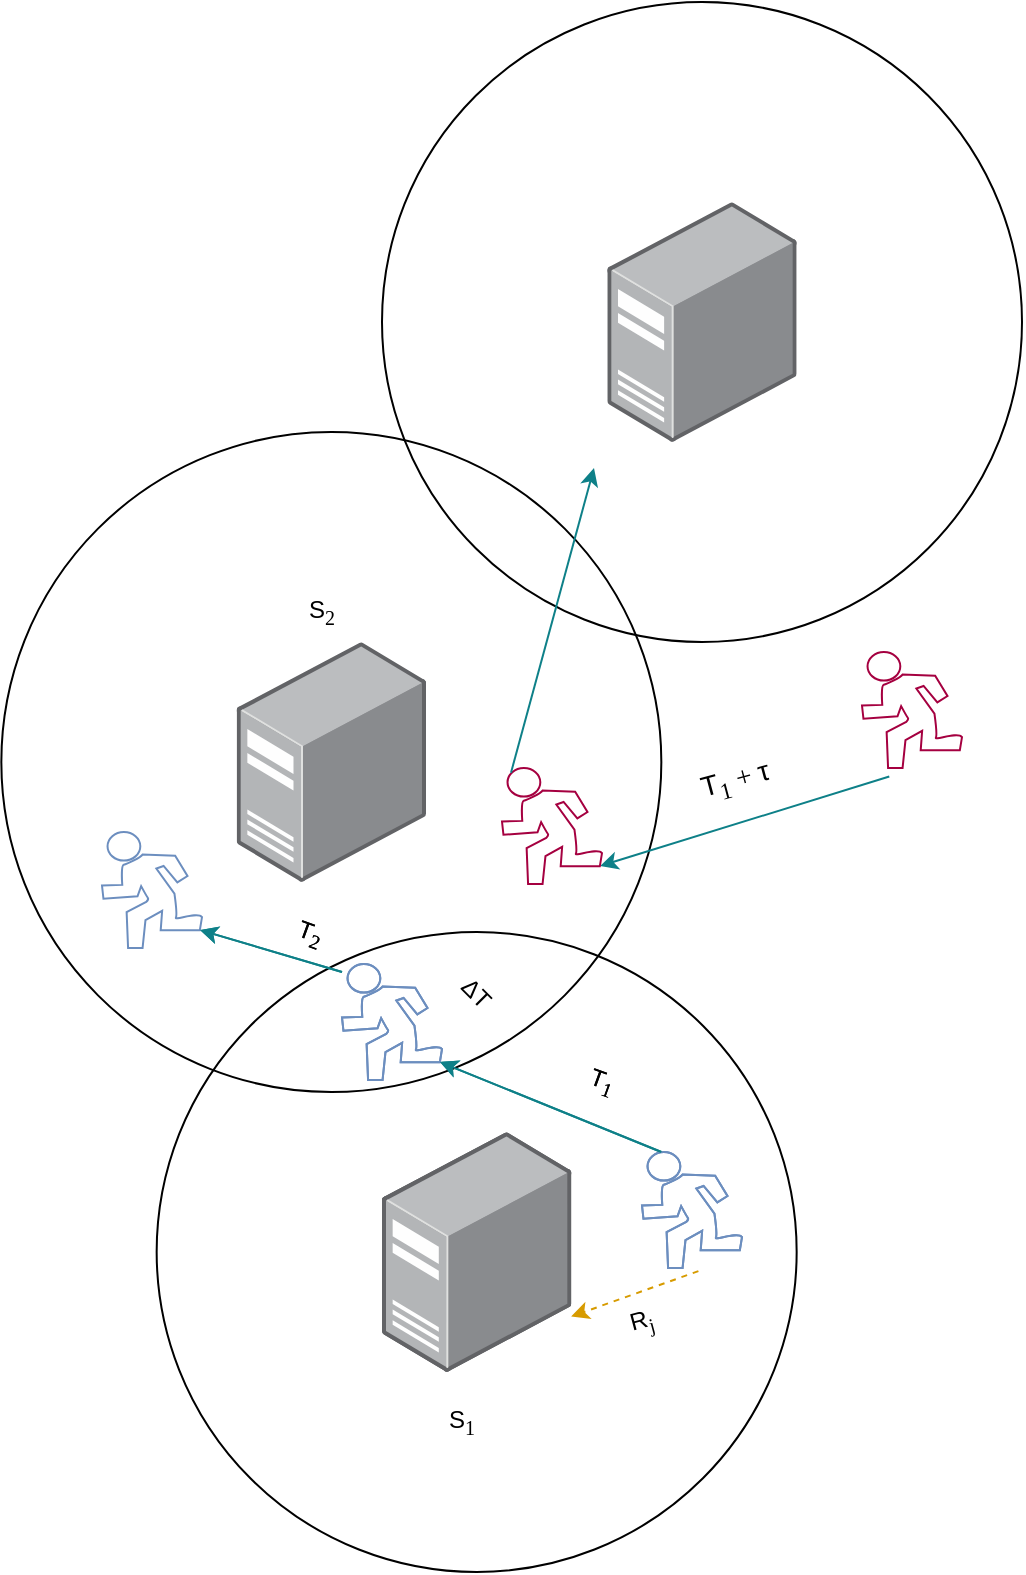 <mxfile version="22.1.18" type="github">
  <diagram name="第 1 页" id="d815GDigZKZ7ehwcy_Za">
    <mxGraphModel dx="2598" dy="1032" grid="1" gridSize="10" guides="1" tooltips="1" connect="1" arrows="1" fold="1" page="1" pageScale="1" pageWidth="827" pageHeight="1169" math="0" shadow="0">
      <root>
        <mxCell id="0" />
        <mxCell id="1" parent="0" />
        <mxCell id="6wVwCwu3p3uMfUPP1ryT-4" value="" style="ellipse;whiteSpace=wrap;html=1;aspect=fixed;fillColor=none;" vertex="1" parent="1">
          <mxGeometry x="420.0" y="75" width="320" height="320" as="geometry" />
        </mxCell>
        <mxCell id="YwcLLOQXwwerkOwGrPnR-1" value="" style="image;points=[];aspect=fixed;html=1;align=center;shadow=0;dashed=0;image=img/lib/allied_telesis/computer_and_terminals/Server_Desktop.svg;" parent="1" vertex="1">
          <mxGeometry x="420" y="640" width="94.67" height="120" as="geometry" />
        </mxCell>
        <mxCell id="YwcLLOQXwwerkOwGrPnR-2" value="" style="ellipse;whiteSpace=wrap;html=1;aspect=fixed;fillColor=none;" parent="1" vertex="1">
          <mxGeometry x="307.33" y="540" width="320" height="320" as="geometry" />
        </mxCell>
        <mxCell id="YwcLLOQXwwerkOwGrPnR-3" value="" style="shape=mxgraph.signs.sports.running;html=1;pointerEvents=1;fillColor=none;strokeColor=#6c8ebf;verticalLabelPosition=bottom;verticalAlign=top;align=center;" parent="1" vertex="1">
          <mxGeometry x="550" y="650" width="50" height="58" as="geometry" />
        </mxCell>
        <mxCell id="YwcLLOQXwwerkOwGrPnR-4" value="" style="shape=mxgraph.signs.sports.running;html=1;pointerEvents=1;fillColor=none;strokeColor=#6c8ebf;verticalLabelPosition=bottom;verticalAlign=top;align=center;" parent="1" vertex="1">
          <mxGeometry x="400" y="556" width="50" height="58" as="geometry" />
        </mxCell>
        <mxCell id="YwcLLOQXwwerkOwGrPnR-5" value="" style="endArrow=classic;html=1;rounded=0;entryX=0.98;entryY=0.845;entryDx=0;entryDy=0;entryPerimeter=0;fillColor=#b0e3e6;strokeColor=#0e8088;" parent="1" target="YwcLLOQXwwerkOwGrPnR-4" edge="1">
          <mxGeometry width="50" height="50" relative="1" as="geometry">
            <mxPoint x="559.67" y="650" as="sourcePoint" />
            <mxPoint x="609.67" y="600" as="targetPoint" />
          </mxGeometry>
        </mxCell>
        <mxCell id="YwcLLOQXwwerkOwGrPnR-6" value="" style="endArrow=classic;html=1;rounded=0;entryX=0.98;entryY=0.845;entryDx=0;entryDy=0;entryPerimeter=0;fillColor=#b0e3e6;strokeColor=#0e8088;" parent="1" edge="1">
          <mxGeometry width="50" height="50" relative="1" as="geometry">
            <mxPoint x="400" y="560" as="sourcePoint" />
            <mxPoint x="329" y="539" as="targetPoint" />
          </mxGeometry>
        </mxCell>
        <mxCell id="YwcLLOQXwwerkOwGrPnR-7" value="T&lt;font face=&quot;Times New Roman&quot;&gt;&lt;sub&gt;1&lt;/sub&gt;&lt;/font&gt;" style="text;strokeColor=none;align=center;fillColor=none;html=1;verticalAlign=middle;whiteSpace=wrap;rounded=0;rotation=20;" parent="1" vertex="1">
          <mxGeometry x="500.0" y="600" width="60" height="30" as="geometry" />
        </mxCell>
        <mxCell id="YwcLLOQXwwerkOwGrPnR-8" value="T&lt;font face=&quot;Times New Roman&quot;&gt;&lt;sub&gt;2&lt;/sub&gt;&lt;/font&gt;" style="text;strokeColor=none;align=center;fillColor=none;html=1;verticalAlign=middle;whiteSpace=wrap;rounded=0;rotation=20;" parent="1" vertex="1">
          <mxGeometry x="354.0" y="526" width="60" height="30" as="geometry" />
        </mxCell>
        <mxCell id="YwcLLOQXwwerkOwGrPnR-9" value="" style="ellipse;whiteSpace=wrap;html=1;aspect=fixed;fillColor=none;" parent="1" vertex="1">
          <mxGeometry x="229.67" y="290" width="330" height="330" as="geometry" />
        </mxCell>
        <mxCell id="YwcLLOQXwwerkOwGrPnR-10" value="" style="image;points=[];aspect=fixed;html=1;align=center;shadow=0;dashed=0;image=img/lib/allied_telesis/computer_and_terminals/Server_Desktop.svg;" parent="1" vertex="1">
          <mxGeometry x="347.34" y="395" width="94.67" height="120" as="geometry" />
        </mxCell>
        <mxCell id="YwcLLOQXwwerkOwGrPnR-12" value="" style="image;points=[];aspect=fixed;html=1;align=center;shadow=0;dashed=0;image=img/lib/allied_telesis/computer_and_terminals/Server_Desktop.svg;" parent="1" vertex="1">
          <mxGeometry x="420" y="640" width="94.67" height="120" as="geometry" />
        </mxCell>
        <mxCell id="YwcLLOQXwwerkOwGrPnR-13" value="" style="shape=mxgraph.signs.sports.running;html=1;pointerEvents=1;fillColor=none;strokeColor=#6c8ebf;verticalLabelPosition=bottom;verticalAlign=top;align=center;" parent="1" vertex="1">
          <mxGeometry x="550" y="650" width="50" height="58" as="geometry" />
        </mxCell>
        <mxCell id="YwcLLOQXwwerkOwGrPnR-14" value="" style="shape=mxgraph.signs.sports.running;html=1;pointerEvents=1;fillColor=none;strokeColor=#6c8ebf;verticalLabelPosition=bottom;verticalAlign=top;align=center;" parent="1" vertex="1">
          <mxGeometry x="400" y="556" width="50" height="58" as="geometry" />
        </mxCell>
        <mxCell id="YwcLLOQXwwerkOwGrPnR-15" value="" style="shape=mxgraph.signs.sports.running;html=1;pointerEvents=1;fillColor=none;strokeColor=#6c8ebf;verticalLabelPosition=bottom;verticalAlign=top;align=center;" parent="1" vertex="1">
          <mxGeometry x="280" y="490" width="50" height="58" as="geometry" />
        </mxCell>
        <mxCell id="YwcLLOQXwwerkOwGrPnR-17" value="" style="endArrow=classic;html=1;rounded=0;entryX=0.98;entryY=0.845;entryDx=0;entryDy=0;entryPerimeter=0;fillColor=#b0e3e6;strokeColor=#0e8088;" parent="1" target="YwcLLOQXwwerkOwGrPnR-14" edge="1">
          <mxGeometry width="50" height="50" relative="1" as="geometry">
            <mxPoint x="559.67" y="650" as="sourcePoint" />
            <mxPoint x="609.67" y="600" as="targetPoint" />
          </mxGeometry>
        </mxCell>
        <mxCell id="YwcLLOQXwwerkOwGrPnR-19" value="" style="endArrow=classic;html=1;rounded=0;entryX=0.98;entryY=0.845;entryDx=0;entryDy=0;entryPerimeter=0;fillColor=#b0e3e6;strokeColor=#0e8088;" parent="1" target="YwcLLOQXwwerkOwGrPnR-15" edge="1">
          <mxGeometry width="50" height="50" relative="1" as="geometry">
            <mxPoint x="400" y="560" as="sourcePoint" />
            <mxPoint x="289.33" y="515" as="targetPoint" />
          </mxGeometry>
        </mxCell>
        <mxCell id="YwcLLOQXwwerkOwGrPnR-20" value="T&lt;font face=&quot;Times New Roman&quot;&gt;&lt;sub&gt;1&lt;/sub&gt;&lt;/font&gt;" style="text;strokeColor=none;align=center;fillColor=none;html=1;verticalAlign=middle;whiteSpace=wrap;rounded=0;rotation=20;" parent="1" vertex="1">
          <mxGeometry x="500.0" y="600" width="60" height="30" as="geometry" />
        </mxCell>
        <mxCell id="YwcLLOQXwwerkOwGrPnR-21" value="T&lt;font face=&quot;Times New Roman&quot;&gt;&lt;sub&gt;2&lt;/sub&gt;&lt;/font&gt;" style="text;strokeColor=none;align=center;fillColor=none;html=1;verticalAlign=middle;whiteSpace=wrap;rounded=0;rotation=20;" parent="1" vertex="1">
          <mxGeometry x="354.0" y="526" width="60" height="30" as="geometry" />
        </mxCell>
        <mxCell id="YwcLLOQXwwerkOwGrPnR-23" value="ΔT" style="text;strokeColor=none;align=center;fillColor=none;html=1;verticalAlign=middle;whiteSpace=wrap;rounded=0;rotation=45;" parent="1" vertex="1">
          <mxGeometry x="437.33" y="556" width="60" height="30" as="geometry" />
        </mxCell>
        <mxCell id="YwcLLOQXwwerkOwGrPnR-25" value="" style="endArrow=classic;html=1;rounded=0;entryX=0.999;entryY=0.769;entryDx=0;entryDy=0;entryPerimeter=0;exitX=0.564;exitY=1.027;exitDx=0;exitDy=0;exitPerimeter=0;fillColor=#ffe6cc;strokeColor=#d79b00;dashed=1;" parent="1" source="YwcLLOQXwwerkOwGrPnR-13" target="YwcLLOQXwwerkOwGrPnR-12" edge="1">
          <mxGeometry width="50" height="50" relative="1" as="geometry">
            <mxPoint x="570" y="680" as="sourcePoint" />
            <mxPoint x="620" y="630" as="targetPoint" />
          </mxGeometry>
        </mxCell>
        <mxCell id="YwcLLOQXwwerkOwGrPnR-26" value="R&lt;font face=&quot;Times New Roman&quot;&gt;&lt;sub&gt;j&lt;/sub&gt;&lt;/font&gt;" style="text;strokeColor=none;align=center;fillColor=none;html=1;verticalAlign=middle;whiteSpace=wrap;rounded=0;rotation=-15;" parent="1" vertex="1">
          <mxGeometry x="520" y="720" width="60" height="30" as="geometry" />
        </mxCell>
        <mxCell id="YwcLLOQXwwerkOwGrPnR-27" value="S&lt;font face=&quot;Times New Roman&quot;&gt;&lt;sub&gt;1&lt;/sub&gt;&lt;/font&gt;" style="text;strokeColor=none;align=center;fillColor=none;html=1;verticalAlign=middle;whiteSpace=wrap;rounded=0;rotation=0;" parent="1" vertex="1">
          <mxGeometry x="430.0" y="770" width="60" height="30" as="geometry" />
        </mxCell>
        <mxCell id="YwcLLOQXwwerkOwGrPnR-28" value="S&lt;font face=&quot;Times New Roman&quot;&gt;&lt;sub&gt;2&lt;/sub&gt;&lt;/font&gt;" style="text;strokeColor=none;align=center;fillColor=none;html=1;verticalAlign=middle;whiteSpace=wrap;rounded=0;rotation=0;" parent="1" vertex="1">
          <mxGeometry x="360.0" y="365" width="60" height="30" as="geometry" />
        </mxCell>
        <mxCell id="YwcLLOQXwwerkOwGrPnR-30" value="" style="shape=mxgraph.signs.sports.running;html=1;pointerEvents=1;fillColor=none;strokeColor=#A50040;verticalLabelPosition=bottom;verticalAlign=top;align=center;fontColor=#ffffff;" parent="1" vertex="1">
          <mxGeometry x="660" y="400" width="50" height="58" as="geometry" />
        </mxCell>
        <mxCell id="YwcLLOQXwwerkOwGrPnR-31" value="" style="endArrow=classic;html=1;rounded=0;fillColor=#b0e3e6;strokeColor=#0e8088;exitX=0.273;exitY=1.074;exitDx=0;exitDy=0;exitPerimeter=0;entryX=0.98;entryY=0.845;entryDx=0;entryDy=0;entryPerimeter=0;" parent="1" source="YwcLLOQXwwerkOwGrPnR-30" target="YwcLLOQXwwerkOwGrPnR-32" edge="1">
          <mxGeometry width="50" height="50" relative="1" as="geometry">
            <mxPoint x="640.67" y="535" as="sourcePoint" />
            <mxPoint x="513" y="491" as="targetPoint" />
          </mxGeometry>
        </mxCell>
        <mxCell id="YwcLLOQXwwerkOwGrPnR-32" value="" style="shape=mxgraph.signs.sports.running;html=1;pointerEvents=1;fillColor=none;strokeColor=#A50040;verticalLabelPosition=bottom;verticalAlign=top;align=center;fontColor=#ffffff;" parent="1" vertex="1">
          <mxGeometry x="480" y="458" width="50" height="58" as="geometry" />
        </mxCell>
        <mxCell id="YwcLLOQXwwerkOwGrPnR-33" value="&lt;font style=&quot;font-size: 14px;&quot;&gt;T&lt;font style=&quot;font-size: 14px;&quot; face=&quot;Times New Roman&quot;&gt;&lt;sub&gt;1&lt;/sub&gt; +&amp;nbsp;&lt;/font&gt;τ&lt;/font&gt;" style="text;strokeColor=none;align=center;fillColor=none;html=1;verticalAlign=middle;whiteSpace=wrap;rounded=0;rotation=-15;" parent="1" vertex="1">
          <mxGeometry x="567.33" y="450" width="60" height="30" as="geometry" />
        </mxCell>
        <mxCell id="6wVwCwu3p3uMfUPP1ryT-2" value="" style="endArrow=classic;html=1;rounded=0;fillColor=#b0e3e6;strokeColor=#0e8088;exitX=0.09;exitY=0.04;exitDx=0;exitDy=0;exitPerimeter=0;" edge="1" parent="1" source="YwcLLOQXwwerkOwGrPnR-32">
          <mxGeometry width="50" height="50" relative="1" as="geometry">
            <mxPoint x="595" y="395" as="sourcePoint" />
            <mxPoint x="526" y="308" as="targetPoint" />
          </mxGeometry>
        </mxCell>
        <mxCell id="6wVwCwu3p3uMfUPP1ryT-3" value="" style="image;points=[];aspect=fixed;html=1;align=center;shadow=0;dashed=0;image=img/lib/allied_telesis/computer_and_terminals/Server_Desktop.svg;" vertex="1" parent="1">
          <mxGeometry x="532.66" y="175" width="94.67" height="120" as="geometry" />
        </mxCell>
      </root>
    </mxGraphModel>
  </diagram>
</mxfile>
